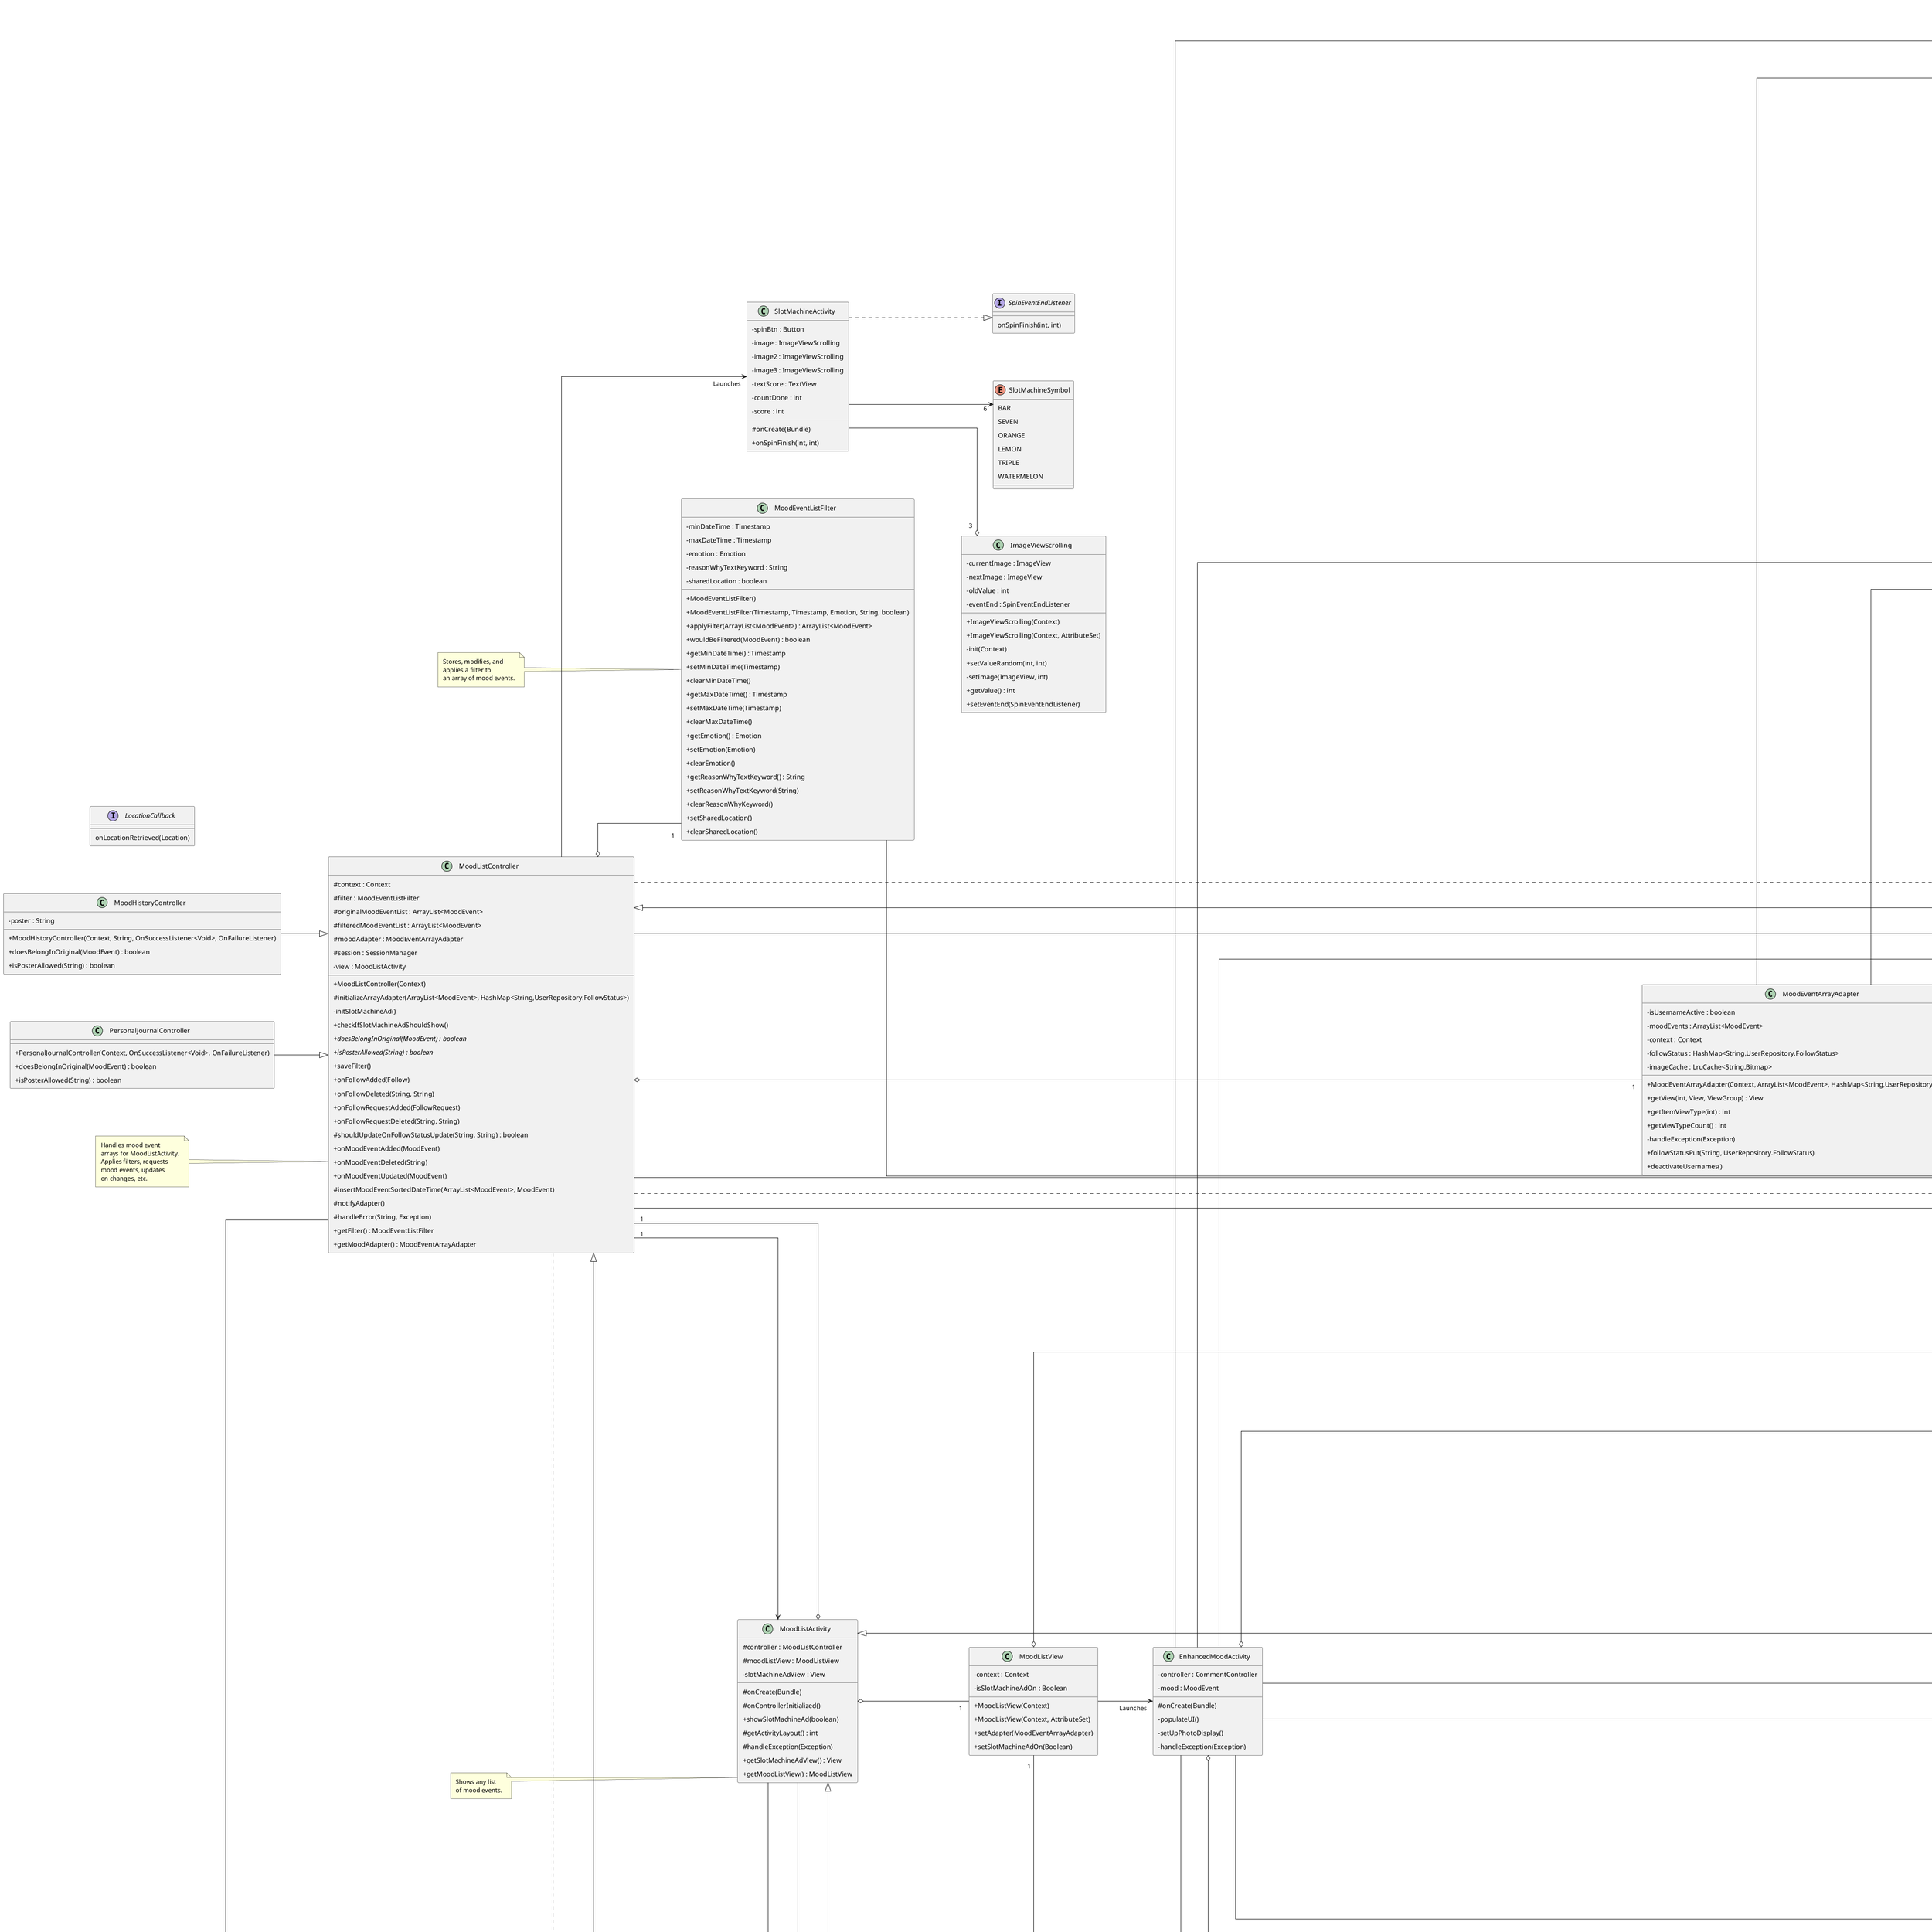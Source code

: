 @startuml

skinparam classAttributeIconSize 0
skinparam linetype ortho
left to right direction
skinparam nodesep 100
skinparam ranksep 100
skinparam padding 5

class MoodFilterView{
    - controller: MoodListController
    + initializeFilter(MoodListController)
    - initializeLayout(Context)
    - initializeMinDateFilter()
    - initializeMaxDateFilter()
    - initializeEmotionSpinner()
    - initializeReasonWhyKeywordFilter()
    - showDatePickerDialog(Timestamp, DatePickerDialog.OnDateSetListener)
}

class FollowRequestsActivity {
    - controller : FollowRequestController
    - NoFollowRequests : TextView
    + setvisible()
    + setnotvisible()
    # onCreate(Bundle)
    # getActivityLayout() : int
}
FollowRequestsActivity --|> BaseActivity

class MoodImageCache {
    - {static} instance : MoodImageCache
    - cache : HashMap<String, Bitmap>
    - MoodImageCache()
    + {static} getInstance() : MoodImageCache
    + put(String, Bitmap)
    + remove(String)
    + getBitmap(String) : Bitmap
    + hasCachedImage(String) : boolean
}

class MoodHistoryController {
    - poster : String
    + MoodHistoryController(Context, String, OnSuccessListener<Void>, OnFailureListener)
    + doesBelongInOriginal(MoodEvent) : boolean
    + isPosterAllowed(String) : boolean
}
MoodHistoryController --|> MoodListController

class MoodEvent {
    + {static} CREATOR : Creator<MoodEvent>
    - id : String
    - creationDateTime : Timestamp
    - posterUsername : String
    - dateTime : Timestamp
    - emotion : Emotion
    - isPrivate : Boolean
    - socialSituation : SocialSituation

    - text : String
    - photoURL : String
    - location : GeoPoint
    + MoodEvent()
    + MoodEvent(String, Timestamp, String, Timestamp, Emotion)
    # MoodEvent(Parcel)
    + getId() : String
    + setId(String)
    + getCreationDateTime() : Timestamp
    + setCreationDateTime(Timestamp)
    + getDateTime() : Timestamp
    + setDateTime(Timestamp)
    + getPosterUsername() : String
    + setPosterUsername(String)
    + getEmotion() : Emotion
    + setEmotion(Emotion)
    + getSocialSituation() : SocialSituation
    + setSocialSituation(SocialSituation)
    + getText() : String
    + setText(String)
    + getPhotoURL() : String
    + setPhotoURL(String)
    + getLocation() : GeoPoint
    + setLocation(GeoPoint)
    + getIsPrivate() : Boolean
    + setIsPrivate(Boolean)
    + getStability() : int
    + describeContents() : int
    + writeToParcel(Parcel, int)
    + equals(Object) : boolean
    + hashCode() : int
    + toString() : String
}

class FollowRequestRepository {
    - {static} instance : FollowRequestRepository
    + {static} FOLLOW_REQ_COLLECTION : String
    - db : FirebaseFirestore
    - followReqsRef : CollectionReference
    - FollowRequestRepository()
    - FollowRequestRepository(FirebaseFirestore)
    + {static} getInstance() : FollowRequestRepository
    - startListening()
    + {static} setInstanceForTesting(FirebaseFirestore)
    + addFollowRequest(FollowRequest, OnSuccessListener<FollowRequest>, OnFailureListener)
    + getFollowRequest(String, String, OnSuccessListener<FollowRequest>, OnFailureListener)
    + deleteFollowRequest(String, String, OnSuccessListener<Void>, OnFailureListener)
    + didRequest(String, String, OnSuccessListener<Boolean>, OnFailureListener)
    + acceptRequest(FollowRequest, OnSuccessListener<Follow>, OnFailureListener)
    + getAllRequestsTo(String, OnSuccessListener<ArrayList<FollowRequest>>, OnFailureListener)
    + getAllRequestsFrom(String, OnSuccessListener<ArrayList<FollowRequest>>, OnFailureListener)
    - getCompoundId(String, String) : String
    - onFollowRequestAdded(FollowRequest)
    - onFollowRequestDeleted(String, String)
}
FollowRequestRepository --|> GenericRepository

class LoginActivity {
    - usernameEditText : EditText
    - loginController : LoginController
    # onCreate(Bundle)
    - loginUser()
}

class LocationController {
    - activity : Activity
    - fusedLocationProviderClient : FusedLocationProviderClient
    - permissionLauncher : ActivityResultLauncher<String>
    - locationCallback : LocationCallback
    + LocationController(Activity)
    + getCurrentLocation(LocationCallback)
    - fetchLocationInternal()
}

class UpdateOrDeleteMoodEventActivity {
    - imageCache : LruCache<String,Bitmap>
    - spinnerMood : Spinner
    - spinnerSocial : Spinner
    - checkShareLocation : CheckBox
    - privateCheckbox : CheckBox
    - moodTextEditText : EditText
    - updateOrDeleteMoodEventController : UpdateOrDeleteMoodEventController
    - locationController : LocationController
    - photoImgView : ImageView
    - {static} LOCATION_PERMISSION_REQUEST_CODE : int
    # onCreate(Bundle)
    - onUpdateMoodEvent(MoodEvent)
    - onDeleteMoodEvent(MoodEvent)
    - initializeBorderColors()
    + onRequestPermissionsResult(int, String[], int[])
    - handleException(Exception)
}

class FollowingMoodEventListActivity {
    # onCreate(Bundle)
}
FollowingMoodEventListActivity --|> MoodListActivity

class UserRepository {
    - {static} instance : UserRepository
    - db : FirebaseFirestore
    + {static} USER_COLLECTION : String
    - usersRef : CollectionReference
    - UserRepository()
    + UserRepository(FirebaseFirestore)
    + {static} getInstance() : UserRepository
    + {static} setInstanceForTesting(FirebaseFirestore)
    - startListening()
    + addUser(User, OnSuccessListener<User>, OnFailureListener)
    + doesUserExist(String, OnSuccessListener<User>, OnFailureListener)
    + getUser(String, OnSuccessListener<User>, OnFailureListener)
    + getFollowing(String, OnSuccessListener<ArrayList<String>>, OnFailureListener)
    + getFollowingMoodList(ArrayList<String>, OnSuccessListener<ArrayList<MoodEvent>>, OnFailureListener)
    + getFollowedPublicMoodEventsWithLocation(String, OnSuccessListener<ArrayList<MoodEvent>>, OnFailureListener)
    + getFollowStatusHashMap(String, OnSuccessListener<HashMap<String,FollowStatus>>, OnFailureListener)
    + getFollowerCount(String, OnSuccessListener<Integer>, OnFailureListener)
    + getAllUsers(OnSuccessListener<ArrayList<User>>, OnFailureListener)
    + getMostRecentEmotionFrom(String, OnSuccessListener<Emotion>, OnFailureListener)
    + isUserSad(String, OnSuccessListener<Boolean>, OnFailureListener)
    - onUserAdded(User)
}
UserRepository --|> GenericRepository

class LoginController {
    - authManager : AuthManager
    + LoginController()
    + LoginController(Context)
    + onLoginUser(String, String, OnSuccessListener<User>, OnFailureListener)
    + setAuthManager(AuthManager)
}

class ImageViewScrolling {
    - currentImage : ImageView
    - nextImage : ImageView
    - oldValue : int
    - eventEnd : SpinEventEndListener
    + ImageViewScrolling(Context)
    + ImageViewScrolling(Context, AttributeSet)
    - init(Context)
    + setValueRandom(int, int)
    - setImage(ImageView, int)
    + getValue() : int
    + setEventEnd(SpinEventEndListener)
}

class DiscoverActivity {
    # onCreate(Bundle)
}
DiscoverActivity --|> MoodListActivity

class PersonalJournalController {
    + PersonalJournalController(Context, OnSuccessListener<Void>, OnFailureListener)
    + doesBelongInOriginal(MoodEvent) : boolean
    + isPosterAllowed(String) : boolean
}
PersonalJournalController --|> MoodListController

class FollowButton {
    - context : Context
    - loggedInUser : String
    - profileUser : String
    - followStatus : UserRepository.FollowStatus
    + FollowButton(Context, AttributeSet)
    + initialize(String, UserRepository.FollowStatus)
    - setStyles()
    - onClick(View)
    + hide()
    - handleException(Exception)
    + setFollowStatus(UserRepository.FollowStatus)
    + getFollowStatus() : UserRepository.FollowStatus
}

class MoodEventRepository {
    - {static} instance : MoodEventRepository
    + {static} MOOD_EVENT_COLLECTION : String
    + {static} MOOD_PHOTO_STORAGE_NAME : String
    - db : FirebaseFirestore
    - moodEventRef : CollectionReference
    - MoodEventRepository()
    - MoodEventRepository(FirebaseFirestore)
    + {static} getInstance() : MoodEventRepository
    - startListening()
    + {static} setInstanceForTesting(FirebaseFirestore)
    # isNetworkAvailable(Context) : boolean
    + addMoodEvent(MoodEvent, OnSuccessListener<MoodEvent>, OnFailureListener)
    + getMoodEvent(String, OnSuccessListener<MoodEvent>, OnFailureListener)
    + updateMoodEvent(MoodEvent, Context, OnSuccessListener<MoodEvent>, OnFailureListener)
    + updateMoodEvent(MoodEvent, OnSuccessListener<MoodEvent>, OnFailureListener)
    + deleteMoodEvent(String, Context, OnSuccessListener<String>, OnFailureListener)
    + deleteMoodEvent(String, OnSuccessListener<String>, OnFailureListener)
    + getAllPublicMoodEvents(OnSuccessListener<ArrayList<MoodEvent>>, OnFailureListener)
    + getAllPublicMoodEventsFrom(String, OnSuccessListener<ArrayList<MoodEvent>>, OnFailureListener)
    + getAllMoodEventsFrom(String, OnSuccessListener<ArrayList<MoodEvent>>, OnFailureListener)
    + getRecentPublicMoodEventsFrom(String, OnSuccessListener<ArrayList<MoodEvent>>, OnFailureListener)
    + getAllPrivateMoodEventsFrom(String, OnSuccessListener<ArrayList<MoodEvent>>, OnFailureListener)
    + uploadAndAttachImage(MoodEvent, Uri, OnSuccessListener<MoodEvent>, OnFailureListener)
    + downloadImage(String, OnSuccessListener<Bitmap>, OnFailureListener)
    - onMoodEventAdded(MoodEvent)
    - onMoodEventUpdated(MoodEvent)
    - onMoodEventDeleted(String)
}
MoodEventRepository --|> GenericRepository

class SearchResultArrayAdapter {
    - context : Context
    - users : ArrayList<User>
    - followStatus : HashMap<String,UserRepository.FollowStatus>
    - emotionCache : HashMap<String,Emotion>
    + SearchResultArrayAdapter(Context, ArrayList<User>, HashMap<String,UserRepository.FollowStatus>)
    + getView(int, View, ViewGroup) : View
    + followStatusPut(String, UserRepository.FollowStatus)
}

class SearchController {
    - context : Context
    - session : SessionManager
    - allUsers : ArrayList<User>
    - searchResult : ArrayList<User>
    - adapter : SearchResultArrayAdapter
    - followStatus : HashMap<String,UserRepository.FollowStatus>
    + SearchController(Context)
    + initializeAdapter(OnSuccessListener<Void>, OnFailureListener)
    + searchUsers(String)
    + onUserAdded(User)
    + onFollowAdded(Follow)
    + onFollowDeleted(String, String)
    + onFollowRequestAdded(FollowRequest)
    + onFollowRequestDeleted(String, String)
    + getAdapter() : SearchResultArrayAdapter
    # notifyAdapter()
}
SearchController ..|> UserListener
SearchController ..|> FollowListener
SearchController ..|> FollowRequestListener

class User {
    - username : String
    - hashedPassword : String
    - name : String
    - email : String
    - joinDateTime : Timestamp
    + User()
    + User(String, String, String, String)
    + User(String, String, String, String, Timestamp)
    + getUsername() : String
    + setUsername(String)
    + getHashedPassword() : String
    + setHashedPassword(String)
    + getName() : String
    + setName(String)
    + getEmail() : String
    + setEmail(String)
    + getJoinDateTime() : Timestamp
    + setJoinDateTime(Timestamp)
}

class Comment {
    - id : String
    - moodEventId : String
    - timestamp : Timestamp
    - posterUsername : String
    - text : String
    + Comment()
    + getId() : String
    + setId(String)
    + getMoodEventId() : String
    + setMoodEventId(String)
    + getTimestamp() : Timestamp
    + setTimestamp(Timestamp)
    + getPosterUsername() : String
    + setPosterUsername(String)
    + getText() : String
    + setText(String)
}

class UserProfileActivity {
    - controller : MoodListController
    - followButton : FollowButton
    - session : SessionManager
    - targetUser : String
    - followerCountTv : TextView
    - moodListView : MoodListView
    - backBtn : ImageButton
    # onCreate(Bundle)
    # getActivityLayout() : int
    + onFollowAdded(Follow)
    + onFollowDeleted(String, String)
    - initMyProfile()
    + onFollowRequestAdded(FollowRequest)
    + onFollowRequestDeleted(String, String)
}
UserProfileActivity ..|> FollowListener
UserProfileActivity ..|> FollowRequestListener
UserProfileActivity --|> BaseActivity

class BaseActivity {
    - MOOD_FOLLOWING_LIST_UNSELECTED : Drawable
    - MOOD_FOLLOWING_LIST_SELECTED : Drawable
    - DISCOVER_UNSELECTED : Drawable
    - DISCOVER_SELECTED : Drawable
    - SEARCH_UNSELECTED : Drawable
    - SEARCH_SELECTED : Drawable
    - MAP_UNSELECTED : Drawable
    - MAP_SELECTED : Drawable
    - PROFILE_UNSELECTED : Drawable
    - PROFILE_SELECTED : Drawable
    - moodFollowingListBtn : ImageButton
    - discoverBtn : ImageButton
    - searchBtn : ImageButton
    - mapBtn : ImageButton
    - profileBtn : ImageButton
    # onCreate(Bundle)
    # {abstract} getActivityLayout() : int
    # deselectAllHeaderButtons()
    # selectMoodFollowingListHeaderButton()
    # selectDiscoverHeaderButton()
    # selectSearchHeaderButton()
    # selectMapHeaderButton()
    # selectProfileHeaderButton()
}

class FollowRequest {
    - requester : String
    - requestee : String
    - timestamp : Timestamp
    + FollowRequest()
    + FollowRequest(String, String, Timestamp)
    + getRequester() : String
    + setRequester(String)
    + getRequestee() : String
    + setRequestee(String)
    + getTimestamp() : Timestamp
    + setTimestamp(Timestamp)
}

class FollowRequestController {
    - user : String
    - context : Context
    - adapter : FollowRequestArrayAdapter
    - reqs : ArrayList<FollowRequest>
    + FollowRequestController()
    + FollowRequestController(Context, OnSuccessListener<Void>, OnFailureListener)
    + onFollowRequestAdded(FollowRequest)
    + onFollowRequestDeleted(String, String)
    # insertReq(FollowRequest)
    - notifyAdapter()
    + getAdapter() : FollowRequestArrayAdapter
    + getReqs() : ArrayList<FollowRequest>
    + setReqs(ArrayList<FollowRequest>)
    - updateEmptyState()
}
FollowRequestController ..|> FollowRequestListener

class LocationMoodController {
    - session : SessionManager
    - userRepo : UserRepository
    - moodEventRepo : MoodEventRepository
    + LocationMoodController(Context)
    + getMoodEventsWithLocation(OnSuccessListener<ArrayList<MoodEvent>>, OnFailureListener)
    + getMoodEventsWithLocationAndFollowed(OnSuccessListener<ArrayList<MoodEvent>>, OnFailureListener)
    + getMoodEventWithin5kmFromUser(Location, OnSuccessListener<ArrayList<MoodEvent>>, OnFailureListener)
    - isWithin5km(MoodEvent, Location) : boolean
    - haversine(double, double, double, double) : double
}

class DiscoverController {
    + DiscoverController(Context, OnSuccessListener<Void>, OnFailureListener)
    + doesBelongInOriginal(MoodEvent) : boolean
    + isPosterAllowed(String) : boolean
}
DiscoverController --|> MoodListController

class SignUpController {
    - authManager : AuthManager
    + SignUpController()
    + SignUpController(Context)
    + onSignUpUser(String, String, String, String, String, String, OnSuccessListener<User>, OnFailureListener)
}

class MoodAddActivity {
    - {static} TAG : String
    - {static} SELECT_PICTURE : int
    - addMoodController : AddMoodController
    - locationController : LocationController
    - session : SessionManager
    - spinnerMood : Spinner
    - spinnerSocial : Spinner
    - checkShareLocation : CheckBox
    - privateCheckBox : CheckBox
    - etReasonWhyText : EditText
    - datePicked : EditText
    - btnInsertImage : ImageButton
    - btnSubmit : Button
    - selectedImageUri : Uri
    - socialSituation : SocialSituation
    # onCreate(Bundle)
    - initViews()
    - setupMoodSpinner()
    - setupSocialSpinner()
    - setupDatePicker()
    - setupListeners()
    - handleSubmit()
    - submitMood(MoodEvent)
    # onActivityResult(int, int, Intent)
}

class CommentArrayAdapter {
    - context : Context
    - commentsForMoodEvent : ArrayList<Comment>
    + CommentArrayAdapter(Context, ArrayList<Comment>)
    + getView(int, View, ViewGroup) : View
}

class SearchActivity {
    - controller : SearchController
    # onCreate(Bundle)
    # getActivityLayout() : int
}
SearchActivity --|> BaseActivity

class MapActivity {
    - mMap : GoogleMap
    - spinnerOptions : Spinner
    - locationMoodController : LocationMoodController
    - locationController : LocationController
    - {static} TAG : String
    # onCreate(Bundle)
    + onMapReady(GoogleMap)
    - updateMapMarkers(int)
    - drawMarkers(ArrayList<MoodEvent>)
    - getBitmapFromView(View) : Bitmap
    # getActivityLayout() : int
}
MapActivity --|> BaseActivity

class SignUpActivity {
    - signUpController : SignUpController
    - nameField : EditText
    - emailField : EditText
    - confirmEmailField : EditText
    - usernameField : EditText
    - passwordField : EditText
    - confirmPasswordField : EditText
    # onCreate(Bundle)
    - signUpUser()
}

class MoodEventArrayAdapter {
    - isUsernameActive : boolean
    - moodEvents : ArrayList<MoodEvent>
    - context : Context
    - followStatus : HashMap<String,UserRepository.FollowStatus>
    - imageCache : LruCache<String,Bitmap>
    + MoodEventArrayAdapter(Context, ArrayList<MoodEvent>, HashMap<String,UserRepository.FollowStatus>)
    + getView(int, View, ViewGroup) : View
    + getItemViewType(int) : int
    + getViewTypeCount() : int
    - handleException(Exception)
    + followStatusPut(String, UserRepository.FollowStatus)
    + deactivateUsernames()
}

class SlotMachineActivity {
    - spinBtn : Button
    - image : ImageViewScrolling
    - image2 : ImageViewScrolling
    - image3 : ImageViewScrolling
    - textScore : TextView
    - countDone : int
    - score : int
    # onCreate(Bundle)
    + onSpinFinish(int, int)
}
SlotMachineActivity ..|> SpinEventEndListener

class GenericTextWatcher {
    - editText : EditText
    - errorMsg : String
    - confrimEditText : EditText
    - reasonWhy : String
    + GenericTextWatcher(EditText, String)
    + GenericTextWatcher(EditText, EditText, String)
    + GenericTextWatcher(EditText, String, String)
    + beforeTextChanged(CharSequence, int, int, int)
    + onTextChanged(CharSequence, int, int, int)
    + afterTextChanged(Editable)
    + valid()
    + validateReasonWhy()
}

class MoodListController {
    # context : Context
    # filter : MoodEventListFilter
    # originalMoodEventList : ArrayList<MoodEvent>
    # filteredMoodEventList : ArrayList<MoodEvent>
    # moodAdapter : MoodEventArrayAdapter
    # session : SessionManager
    - view : MoodListActivity
    + MoodListController(Context)
    # initializeArrayAdapter(ArrayList<MoodEvent>, HashMap<String,UserRepository.FollowStatus>)
    - initSlotMachineAd()
    + checkIfSlotMachineAdShouldShow()
    + {abstract} doesBelongInOriginal(MoodEvent) : boolean
    + {abstract} isPosterAllowed(String) : boolean
    + saveFilter()
    + onFollowAdded(Follow)
    + onFollowDeleted(String, String)
    + onFollowRequestAdded(FollowRequest)
    + onFollowRequestDeleted(String, String)
    # shouldUpdateOnFollowStatusUpdate(String, String) : boolean
    + onMoodEventAdded(MoodEvent)
    + onMoodEventDeleted(String)
    + onMoodEventUpdated(MoodEvent)
    # insertMoodEventSortedDateTime(ArrayList<MoodEvent>, MoodEvent)
    # notifyAdapter()
    # handleError(String, Exception)
    + getFilter() : MoodEventListFilter
    + getMoodAdapter() : MoodEventArrayAdapter
}
MoodListController ..|> MoodEventListener
MoodListController ..|> FollowListener
MoodListController ..|> FollowRequestListener

class MoodListView {
    - context : Context
    - isSlotMachineAdOn : Boolean
    + MoodListView(Context)
    + MoodListView(Context, AttributeSet)
    + setAdapter(MoodEventArrayAdapter)
    + setSlotMachineAdOn(Boolean)
}

class AddMoodController {
    - loggedInUser : String
    - context : Context
    + AddMoodController()
    + AddMoodController(Context)
    + onSubmitMood(MoodEvent, Uri, OnSuccessListener<MoodEvent>, OnFailureListener)
    - getImageSize(Uri) : long
    + setLoggedInUser(String)
}

class SessionManager {
    - {static} preferenceName : String
    - {static} isLoggedInKey : String
    - {static} usernameKey : String
    - prefs : SharedPreferences
    - editor : SharedPreferences.Editor
    + SessionManager(Context)
    + saveSession(String)
    + isLoggedIn() : boolean
    + getUsername() : String
    + logout()
}

class FollowRepository {
    - {static} instance : FollowRepository
    + {static} FOLLOW_COLLECTION : String
    - db : FirebaseFirestore
    - followsRef : CollectionReference
    - FollowRepository()
    - FollowRepository(FirebaseFirestore)
    + {static} getInstance() : FollowRepository
    - startListening()
    + {static} setInstanceForTesting(FirebaseFirestore)
    + addFollow(Follow, OnSuccessListener<Follow>, OnFailureListener)
    + getFollow(String, String, OnSuccessListener<Follow>, OnFailureListener)
    + deleteFollow(String, String, OnSuccessListener<Void>, OnFailureListener)
    + isFollowing(String, String, OnSuccessListener<Boolean>, OnFailureListener)
    + {static} getCompoundId(String, String) : String
    - onFollowAdded(Follow)
    - onFollowDeleted(String, String)
}
FollowRepository --|> GenericRepository

class FollowingMoodListController {
    - moodCount : HashMap<String,Integer>
    + FollowingMoodListController(Context, OnSuccessListener<Void>, OnFailureListener)
    - isFollowing(String) : boolean
    - insertInMoodLists(MoodEvent) : boolean
    - removeFromMoodLists(String) : boolean
    + doesBelongInOriginal(MoodEvent) : boolean
    + isPosterAllowed(String) : boolean
    + onMoodEventAdded(MoodEvent)
    + onMoodEventUpdated(MoodEvent)
    + onMoodEventDeleted(String)
    + onFollowAdded(Follow)
    + onFollowDeleted(String, String)
}
FollowingMoodListController --|> MoodListController

class MainActivity {
    # onCreate(Bundle)
}

class Follow {
    - followerUsername : String
    - followedUsername : String
    - timestamp : Timestamp
    + Follow()
    + Follow(String, String)
    + Follow(String, String, Timestamp)
    + getFollowerUsername() : String
    + setFollowerUsername(String)
    + getFollowedUsername() : String
    + setFollowedUsername(String)
    + getTimestamp() : Timestamp
    + setTimestamp(Timestamp)
}

class AuthManager {
    - sessionManager : SessionManager
    + AuthManager(Context)
    + login(String, String, OnSuccessListener<User>, OnFailureListener)
    + signUp(String, String, String, String, OnSuccessListener<User>, OnFailureListener)
    - hashPassword(String) : String
}

class GenericRepository {
    # listeners : Set<Listener>
    - settings : FirebaseFirestoreSettings
    + addListener(Listener) : boolean
    + removeListener(Listener)
    # enableOfflinePersistence(FirebaseFirestore)
    # isNetworkAvailable(Context) : boolean
}

class MoodEventListFilter {
    - minDateTime : Timestamp
    - maxDateTime : Timestamp
    - emotion : Emotion
    - reasonWhyTextKeyword : String
    - sharedLocation : boolean
    + MoodEventListFilter()
    + MoodEventListFilter(Timestamp, Timestamp, Emotion, String, boolean)
    + applyFilter(ArrayList<MoodEvent>) : ArrayList<MoodEvent>
    + wouldBeFiltered(MoodEvent) : boolean
    + getMinDateTime() : Timestamp
    + setMinDateTime(Timestamp)
    + clearMinDateTime()
    + getMaxDateTime() : Timestamp
    + setMaxDateTime(Timestamp)
    + clearMaxDateTime()
    + getEmotion() : Emotion
    + setEmotion(Emotion)
    + clearEmotion()
    + getReasonWhyTextKeyword() : String
    + setReasonWhyTextKeyword(String)
    + clearReasonWhyKeyword()
    + setSharedLocation()
    + clearSharedLocation()
}

class EnhancedMoodActivity {
    - controller : CommentController
    - mood : MoodEvent
    # onCreate(Bundle)
    - populateUI()
    - setUpPhotoDisplay()
    - handleException(Exception)
}

class MoodListActivity {
    # controller : MoodListController
    # moodListView : MoodListView
    - slotMachineAdView : View
    # onCreate(Bundle)
    # onControllerInitialized()
    + showSlotMachineAd(boolean)
    # getActivityLayout() : int
    # handleException(Exception)
    + getSlotMachineAdView() : View
    + getMoodListView() : MoodListView
}
MoodListActivity --|> BaseActivity

class FollowRequestArrayAdapter {
    - context : Context
    - requests : ArrayList<FollowRequest>
    + FollowRequestArrayAdapter(Context, ArrayList<FollowRequest>)
    + getView(int, View, ViewGroup) : View
    - handleException(Exception)
}

class CommentController {
    - commenter : String
    - context : Context
    - commentArrayAdapter : CommentArrayAdapter
    - commentsList : ArrayList<Comment>
    - moodEventToComment : MoodEvent
    + CommentController(MoodEvent, Context, OnSuccessListener<Void>, OnFailureListener)
    + onCommentAdded(Comment)
    - notifyAdapter()
    + getAdapter() : CommentArrayAdapter
    + addComment(String)
}
CommentController ..|> CommentListener

class CommentRepository {
    + {static} COMMENT_COLLECTION : String
    - {static} instance : CommentRepository
    - db : FirebaseFirestore
    - commentsRef : CollectionReference
    - CommentRepository()
    - CommentRepository(FirebaseFirestore)
    + {static} getInstance() : CommentRepository
    + {static} setInstanceForTesting(FirebaseFirestore)
    - startListening()
    + addComment(Comment, OnSuccessListener<Comment>, OnFailureListener)
    + getAllCommentsFromMood(String, OnSuccessListener<ArrayList<Comment>>, OnFailureListener)
    - onCommentAdded(Comment)
}
CommentRepository --|> GenericRepository

class UpdateOrDeleteMoodEventController {
    - session : SessionManager
    - context : Context
    + UpdateOrDeleteMoodEventController(Context)
    + onUpdateMoodEvent(MoodEvent, OnSuccessListener<MoodEvent>, OnFailureListener)
    + onDeleteMoodEvent(MoodEvent, OnSuccessListener<String>, OnFailureListener)
}

interface CommentListener {
    onCommentAdded(Comment)
}

interface MoodEventListener {
    onMoodEventAdded(MoodEvent)
    onMoodEventUpdated(MoodEvent)
    onMoodEventDeleted(String)
}

interface LocationCallback {
    onLocationRetrieved(Location)
}

interface SpinEventEndListener {
    onSpinFinish(int, int)
}

interface FollowListener {
    onFollowAdded(Follow)
    onFollowDeleted(String, String)
}

interface UserListener {
    onUserAdded(User)
}

interface FollowRequestListener {
    onFollowRequestAdded(FollowRequest)
    onFollowRequestDeleted(String, String)
}

enum SlotMachineSymbol {
    BAR
    SEVEN
    ORANGE
    LEMON
    TRIPLE
    WATERMELON
}

enum FollowStatus {
    FOLLOWING
    REQUESTED
    NEITHER
}

enum Emotion {
    ANGER
    CONFUSION
    DISGUST
    FEAR
    HAPPINESS
    SADNESS
    SHAME
    SURPRISE
    LAUGHTER
}

enum SocialSituation {
    ALONE
    ONE_OTHER
    TWO_OR_MORE_OTHERS
    CROWD
}


' Controllers '
AddMoodController --> "Adds" MoodEvent
AddMoodController --> MoodEventRepository

CommentController o-- "1" CommentArrayAdapter
CommentController o-- "1" MoodEvent
CommentController --> "0..*" Comment
CommentController --> CommentRepository

MoodListController o-- "1" MoodEventListFilter
MoodListController o-- "1" MoodEventArrayAdapter
MoodListController --> MoodListActivity
MoodListController --> MoodEventRepository
MoodListController --> "0..*" MoodEvent
MoodListController --> "Launches" SlotMachineActivity

FollowingMoodListController --> FollowRepository

FollowRequestController o-- "1" FollowRequestArrayAdapter
FollowRequestController --> "0..*" FollowRequest
FollowRequestController --> FollowRequestRepository

LocationMoodController --> UserRepository
LocationMoodController --> MoodEventRepository

LoginController --> "Authenticates with" AuthManager
LoginController --> "Logs in" User

SignUpController --> "Signs up with" AuthManager
SignUpController --> "Signs up" User

SearchController o-- "1" SearchResultArrayAdapter
SearchController o-- "0..*" FollowStatus
SearchController --> "0..*" User
SearchController --> UserRepository

UpdateOrDeleteMoodEventController --> MoodEventRepository
UpdateOrDeleteMoodEventController --> "Updates or deletes" MoodEvent


' Models '
MoodEvent o-- "1" Emotion
MoodEvent o-- "1" SocialSituation


' Repositories '
CommentRepository --> "0..*" Comment
CommentRepository --> "Notifies" CommentListener

FollowRepository --> "0..*" Follow
FollowRepository --> "Notifies" FollowListener

FollowRequestRepository --> "0..*" FollowRequest
FollowRequestRepository --> "Notifies" FollowRequestListener

MoodEventRepository --> "0..*" MoodEvent
MoodEventRepository --> "Notifies" MoodEventListener
MoodEventRepository --> MoodImageCache

UserRepository --> "0..*" User
UserRepository --> "Notifies" UserListener


' Utils '
AuthManager --> "Saves session with" SessionManager
CommentArrayAdapter o-- "0..*" Comment
CommentArrayAdapter --> "Launches" UserProfileActivity

FollowRequestArrayAdapter o-- "0..*" FollowRequest
FollowRequestArrayAdapter --> FollowRequestRepository
FollowRequestArrayAdapter --> "Launches" UserProfileActivity

MoodEventArrayAdapter o-- "0..*" MoodEvent
MoodEventArrayAdapter o-- "0..*" FollowStatus
MoodEventArrayAdapter --> "Launches" UserProfileActivity
MoodEventArrayAdapter --> MoodEventRepository
MoodEventArrayAdapter --> "Shows" Emotion
MoodEventArrayAdapter --> "Shows" SocialSituation
MoodEventArrayAdapter --> FollowButton
MoodEventArrayAdapter --> MoodImageCache

SearchResultArrayAdapter o-- "0..*" FollowStatus
SearchResultArrayAdapter --> "0..*" User
SearchResultArrayAdapter --> "Launches" UserProfileActivity

FollowButton o-- "1" FollowStatus
FollowButton --> "Creates" FollowRequest
FollowButton --> FollowRequestRepository
FollowButton --> FollowRepository
FollowButton --> SessionManager

MoodListView o-- "Shows 0..*" MoodEvent
MoodListView --> "Launches" EnhancedMoodActivity

MoodEventListFilter --> "Filters 0..*" MoodEvent


' Views '
BaseActivity --> "Launches" FollowingMoodEventListActivity
BaseActivity --> "Launches" DiscoverActivity
BaseActivity --> "Launches" SearchActivity
BaseActivity --> "Launches" MapActivity
BaseActivity --> "Launches" UserProfileActivity

DiscoverActivity o-- "1" DiscoverController

EnhancedMoodActivity o-- "1" CommentController
EnhancedMoodActivity o-- "Shows details of" MoodEvent
EnhancedMoodActivity --> "Downloads image from" MoodEventRepository
EnhancedMoodActivity --> "Shows" Emotion
EnhancedMoodActivity --> "Shows" SocialSituation
EnhancedMoodActivity --> GenericTextWatcher
EnhancedMoodActivity --> "Launches" UserProfileActivity
EnhancedMoodActivity --> "Launches" UpdateOrDeleteMoodEventActivity
EnhancedMoodActivity --> MoodImageCache

FollowingMoodEventListActivity o-- "1" FollowingMoodListController

FollowRequestsActivity o-- "1" FollowRequestController

LoginActivity o-- "1" LoginController
LoginActivity --> GenericTextWatcher
LoginActivity --> "Launches" SignUpActivity
LoginActivity --> "Launches" FollowingMoodEventListActivity

MainActivity --> "Checks if user is logged in with" SessionManager
MainActivity --> "Launches" LoginActivity
MainActivity --> "Launches" FollowingMoodEventListActivity

MapActivity o-- "1" LocationMoodController
MapActivity o-- "1" LocationController
MapActivity --> "Shows" MoodEvent

MoodAddActivity o-- "1" AddMoodController
MoodAddActivity o-- "1" LocationController
MoodAddActivity o-- "1" Emotion
MoodAddActivity o-- "1" SocialSituation
MoodAddActivity --> GenericTextWatcher
MoodAddActivity --> "Launches" FollowingMoodEventListActivity

MoodListActivity o-- "1" MoodListController
MoodListActivity o-- "1" MoodListView
MoodListActivity --> MoodFilterView

SearchActivity o-- "1" SearchController

SignUpActivity o-- "1" SignUpController
SignUpActivity --> GenericTextWatcher
SignUpActivity --> "Launches" LoginActivity

SlotMachineActivity --o "3" ImageViewScrolling
SlotMachineActivity --> "6" SlotMachineSymbol

UpdateOrDeleteMoodEventActivity o-- "1" UpdateOrDeleteMoodEventController
UpdateOrDeleteMoodEventActivity o-- "1" LocationController
UpdateOrDeleteMoodEventActivity --> "Shows and requests to update" MoodEvent
UpdateOrDeleteMoodEventActivity --> "Launches" FollowingMoodEventListActivity
UpdateOrDeleteMoodEventActivity --> MoodImageCache

UserProfileActivity o-- "1" MoodListController
UserProfileActivity o-- "1" FollowButton
UserProfileActivity o-- "1" MoodListView
UserProfileActivity --> "Launches" MoodAddActivity
UserProfileActivity --> "Launches" LoginActivity
UserProfileActivity --> "Launches" FollowRequestsActivity
UserProfileActivity --> MoodFilterView

MoodFilterView --> FollowButton
MoodFilterView o-- MoodListController

' Notes '
note left of GenericRepository : All repositories\ninteract with the\nFirestore database.
note left of BaseActivity : Handles the navigation menu.
note left of AuthManager : Authenticates with the\ndatabase. Responsible\nfor logging in and signing up.
note left of SessionManager : Manages login information\nlocally. Responsible for\nproviding logged in username,\nsigning out, and saving\nlogged in username.
note left of MoodListActivity : Shows any list\nof mood events.
note left of MoodListController : Handles mood event\narrays for MoodListActivity.\nApplies filters, requests\nmood events, updates\non changes, etc.
note left of MainActivity : Redirects user to\nlogin page if not\nlogged in or to the\nhome page otherwise.
note left of MoodEventListFilter : Stores, modifies, and\napplies a filter to\nan array of mood events.

@enduml

